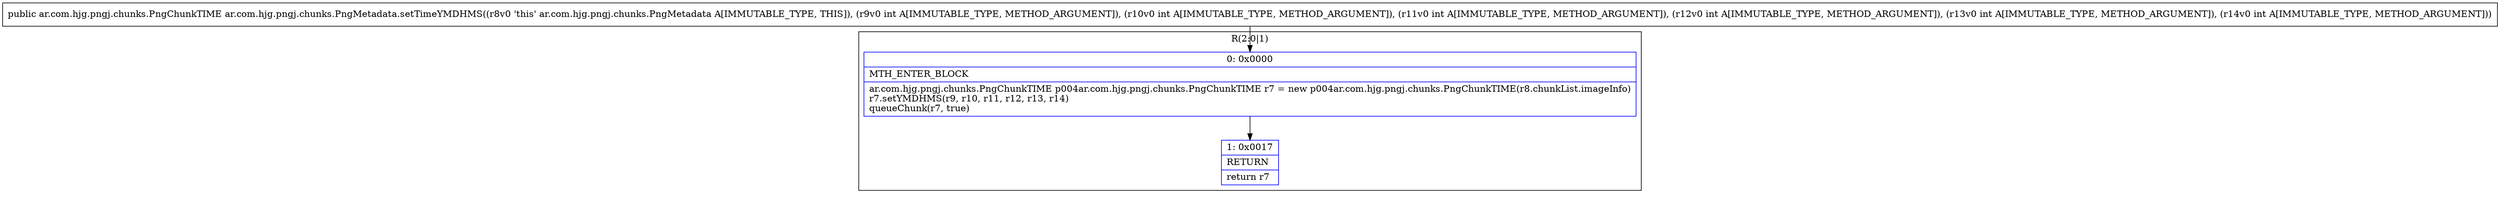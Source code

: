 digraph "CFG forar.com.hjg.pngj.chunks.PngMetadata.setTimeYMDHMS(IIIIII)Lar\/com\/hjg\/pngj\/chunks\/PngChunkTIME;" {
subgraph cluster_Region_1655247547 {
label = "R(2:0|1)";
node [shape=record,color=blue];
Node_0 [shape=record,label="{0\:\ 0x0000|MTH_ENTER_BLOCK\l|ar.com.hjg.pngj.chunks.PngChunkTIME p004ar.com.hjg.pngj.chunks.PngChunkTIME r7 = new p004ar.com.hjg.pngj.chunks.PngChunkTIME(r8.chunkList.imageInfo)\lr7.setYMDHMS(r9, r10, r11, r12, r13, r14)\lqueueChunk(r7, true)\l}"];
Node_1 [shape=record,label="{1\:\ 0x0017|RETURN\l|return r7\l}"];
}
MethodNode[shape=record,label="{public ar.com.hjg.pngj.chunks.PngChunkTIME ar.com.hjg.pngj.chunks.PngMetadata.setTimeYMDHMS((r8v0 'this' ar.com.hjg.pngj.chunks.PngMetadata A[IMMUTABLE_TYPE, THIS]), (r9v0 int A[IMMUTABLE_TYPE, METHOD_ARGUMENT]), (r10v0 int A[IMMUTABLE_TYPE, METHOD_ARGUMENT]), (r11v0 int A[IMMUTABLE_TYPE, METHOD_ARGUMENT]), (r12v0 int A[IMMUTABLE_TYPE, METHOD_ARGUMENT]), (r13v0 int A[IMMUTABLE_TYPE, METHOD_ARGUMENT]), (r14v0 int A[IMMUTABLE_TYPE, METHOD_ARGUMENT])) }"];
MethodNode -> Node_0;
Node_0 -> Node_1;
}

